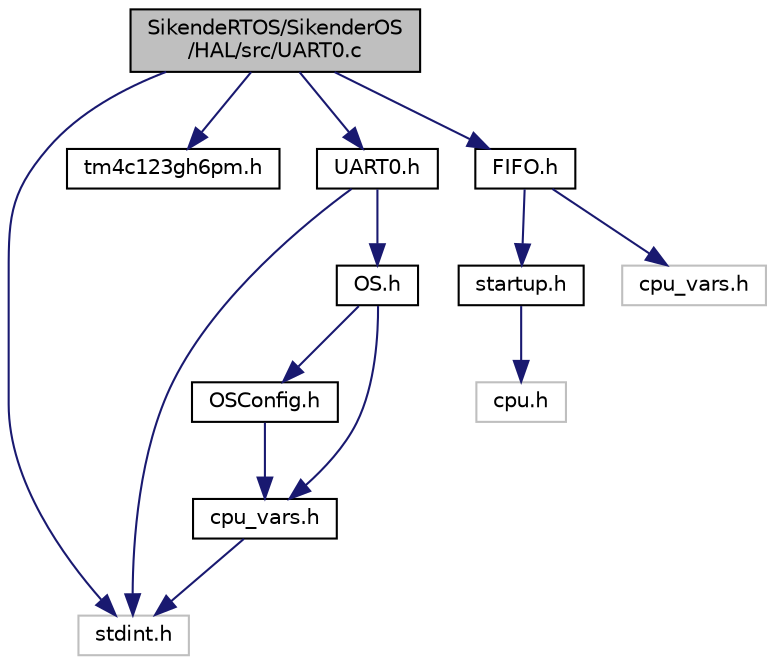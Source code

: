 digraph "SikendeRTOS/SikenderOS/HAL/src/UART0.c"
{
 // LATEX_PDF_SIZE
  edge [fontname="Helvetica",fontsize="10",labelfontname="Helvetica",labelfontsize="10"];
  node [fontname="Helvetica",fontsize="10",shape=record];
  Node1 [label="SikendeRTOS/SikenderOS\l/HAL/src/UART0.c",height=0.2,width=0.4,color="black", fillcolor="grey75", style="filled", fontcolor="black",tooltip=" "];
  Node1 -> Node2 [color="midnightblue",fontsize="10",style="solid",fontname="Helvetica"];
  Node2 [label="stdint.h",height=0.2,width=0.4,color="grey75", fillcolor="white", style="filled",tooltip=" "];
  Node1 -> Node3 [color="midnightblue",fontsize="10",style="solid",fontname="Helvetica"];
  Node3 [label="tm4c123gh6pm.h",height=0.2,width=0.4,color="black", fillcolor="white", style="filled",URL="$tm4c123gh6pm_8h.html",tooltip="Register location header of TM4C123GH6PM."];
  Node1 -> Node4 [color="midnightblue",fontsize="10",style="solid",fontname="Helvetica"];
  Node4 [label="UART0.h",height=0.2,width=0.4,color="black", fillcolor="white", style="filled",URL="$_u_a_r_t0_8h.html",tooltip=" "];
  Node4 -> Node2 [color="midnightblue",fontsize="10",style="solid",fontname="Helvetica"];
  Node4 -> Node5 [color="midnightblue",fontsize="10",style="solid",fontname="Helvetica"];
  Node5 [label="OS.h",height=0.2,width=0.4,color="black", fillcolor="white", style="filled",URL="$_o_s_8h.html",tooltip="Functions for OS."];
  Node5 -> Node6 [color="midnightblue",fontsize="10",style="solid",fontname="Helvetica"];
  Node6 [label="OSConfig.h",height=0.2,width=0.4,color="black", fillcolor="white", style="filled",URL="$_o_s_config_8h.html",tooltip="Configuration setup for OS."];
  Node6 -> Node7 [color="midnightblue",fontsize="10",style="solid",fontname="Helvetica"];
  Node7 [label="cpu_vars.h",height=0.2,width=0.4,color="black", fillcolor="white", style="filled",URL="$_r_t_o_s_2inc_2cpu__vars_8h.html",tooltip="Contains CPU/Compilter variables."];
  Node7 -> Node2 [color="midnightblue",fontsize="10",style="solid",fontname="Helvetica"];
  Node5 -> Node7 [color="midnightblue",fontsize="10",style="solid",fontname="Helvetica"];
  Node1 -> Node8 [color="midnightblue",fontsize="10",style="solid",fontname="Helvetica"];
  Node8 [label="FIFO.h",height=0.2,width=0.4,color="black", fillcolor="white", style="filled",URL="$_f_i_f_o_8h.html",tooltip="Provides Functions to initialize FIFO, uses index implementation and macro."];
  Node8 -> Node9 [color="midnightblue",fontsize="10",style="solid",fontname="Helvetica"];
  Node9 [label="startup.h",height=0.2,width=0.4,color="black", fillcolor="white", style="filled",URL="$startup_8h.html",tooltip="Contains Enable/Disable Interrupts, Start/EndCritical from startup file Used to control global ISR fl..."];
  Node9 -> Node10 [color="midnightblue",fontsize="10",style="solid",fontname="Helvetica"];
  Node10 [label="cpu.h",height=0.2,width=0.4,color="grey75", fillcolor="white", style="filled",tooltip=" "];
  Node8 -> Node11 [color="midnightblue",fontsize="10",style="solid",fontname="Helvetica"];
  Node11 [label="cpu_vars.h",height=0.2,width=0.4,color="grey75", fillcolor="white", style="filled",tooltip=" "];
}
